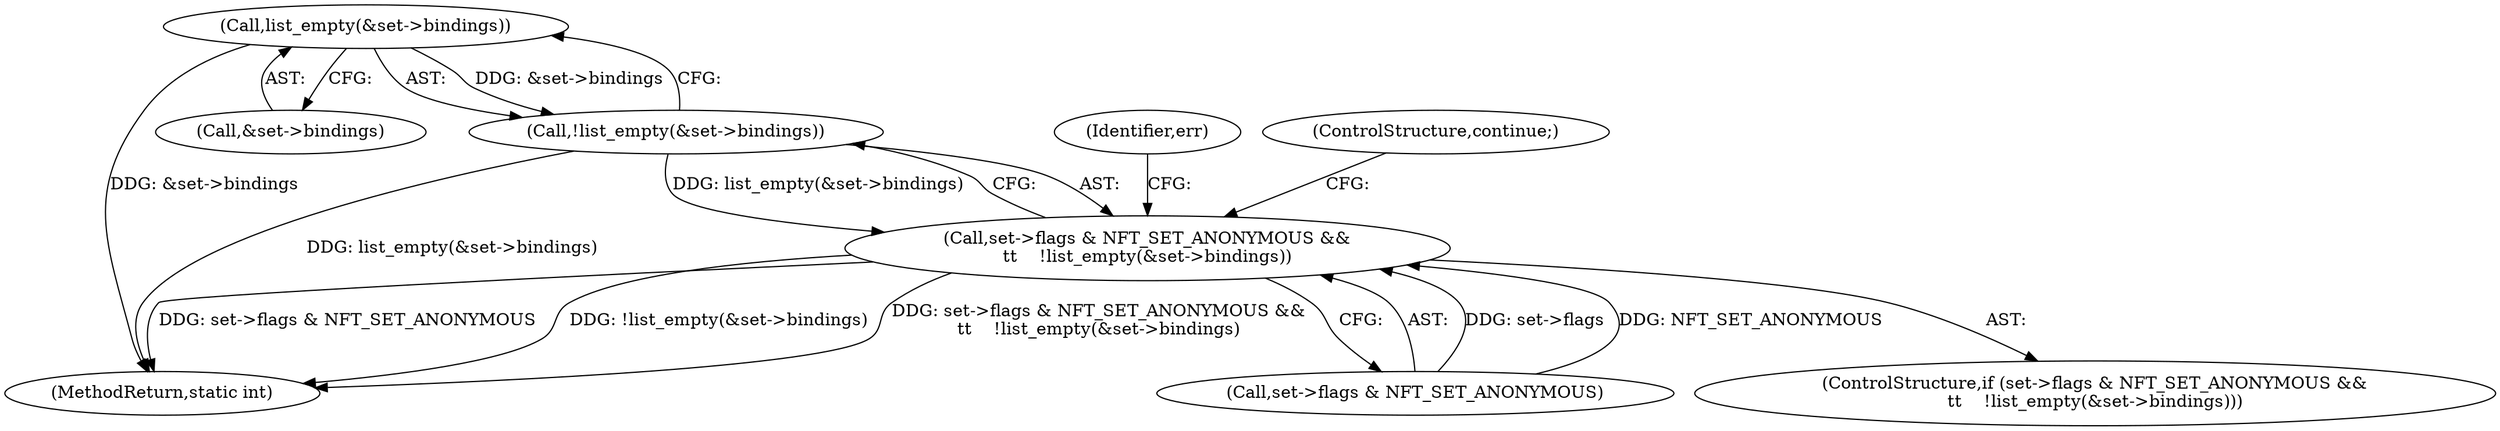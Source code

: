 digraph "0_linux_a2f18db0c68fec96631c10cad9384c196e9008ac@pointer" {
"1000141" [label="(Call,list_empty(&set->bindings))"];
"1000140" [label="(Call,!list_empty(&set->bindings))"];
"1000134" [label="(Call,set->flags & NFT_SET_ANONYMOUS &&\n\t\t    !list_empty(&set->bindings))"];
"1000141" [label="(Call,list_empty(&set->bindings))"];
"1000133" [label="(ControlStructure,if (set->flags & NFT_SET_ANONYMOUS &&\n\t\t    !list_empty(&set->bindings)))"];
"1000140" [label="(Call,!list_empty(&set->bindings))"];
"1000142" [label="(Call,&set->bindings)"];
"1000164" [label="(MethodReturn,static int)"];
"1000148" [label="(Identifier,err)"];
"1000135" [label="(Call,set->flags & NFT_SET_ANONYMOUS)"];
"1000146" [label="(ControlStructure,continue;)"];
"1000134" [label="(Call,set->flags & NFT_SET_ANONYMOUS &&\n\t\t    !list_empty(&set->bindings))"];
"1000141" -> "1000140"  [label="AST: "];
"1000141" -> "1000142"  [label="CFG: "];
"1000142" -> "1000141"  [label="AST: "];
"1000140" -> "1000141"  [label="CFG: "];
"1000141" -> "1000164"  [label="DDG: &set->bindings"];
"1000141" -> "1000140"  [label="DDG: &set->bindings"];
"1000140" -> "1000134"  [label="AST: "];
"1000134" -> "1000140"  [label="CFG: "];
"1000140" -> "1000164"  [label="DDG: list_empty(&set->bindings)"];
"1000140" -> "1000134"  [label="DDG: list_empty(&set->bindings)"];
"1000134" -> "1000133"  [label="AST: "];
"1000134" -> "1000135"  [label="CFG: "];
"1000135" -> "1000134"  [label="AST: "];
"1000146" -> "1000134"  [label="CFG: "];
"1000148" -> "1000134"  [label="CFG: "];
"1000134" -> "1000164"  [label="DDG: !list_empty(&set->bindings)"];
"1000134" -> "1000164"  [label="DDG: set->flags & NFT_SET_ANONYMOUS &&\n\t\t    !list_empty(&set->bindings)"];
"1000134" -> "1000164"  [label="DDG: set->flags & NFT_SET_ANONYMOUS"];
"1000135" -> "1000134"  [label="DDG: set->flags"];
"1000135" -> "1000134"  [label="DDG: NFT_SET_ANONYMOUS"];
}
